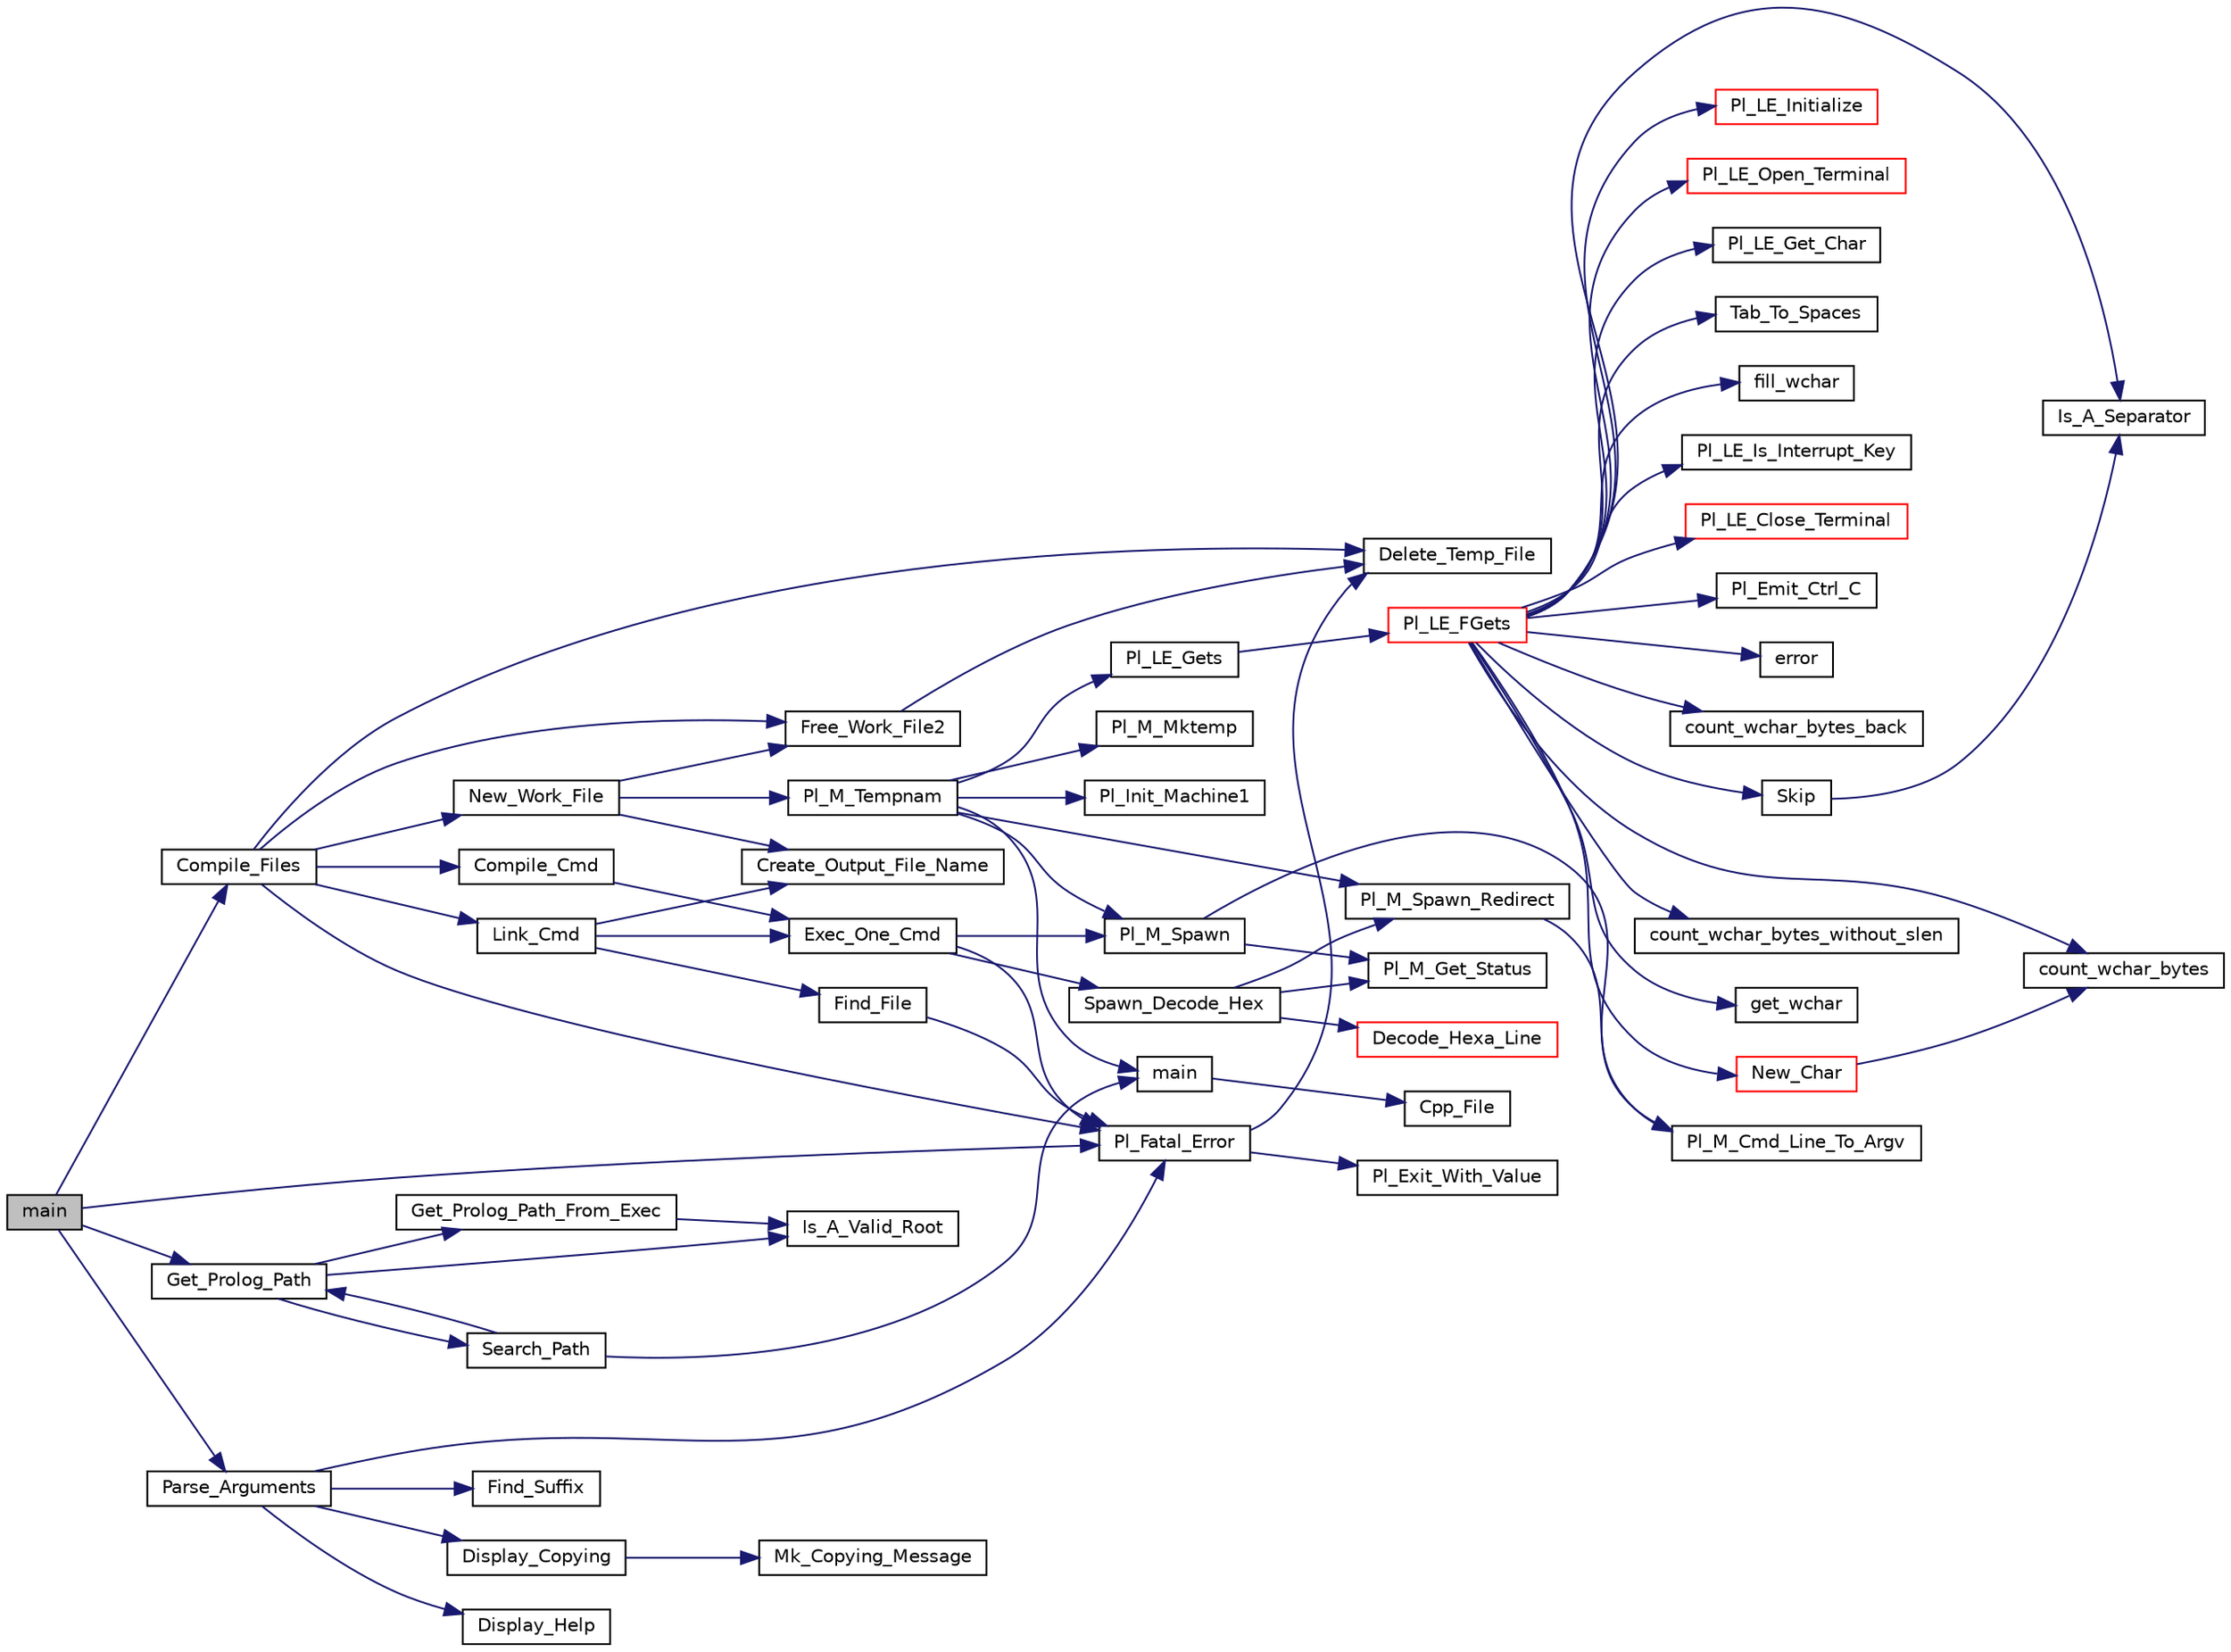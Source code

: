 digraph "main"
{
  edge [fontname="Helvetica",fontsize="10",labelfontname="Helvetica",labelfontsize="10"];
  node [fontname="Helvetica",fontsize="10",shape=record];
  rankdir="LR";
  Node1 [label="main",height=0.2,width=0.4,color="black", fillcolor="grey75", style="filled", fontcolor="black"];
  Node1 -> Node2 [color="midnightblue",fontsize="10",style="solid"];
  Node2 [label="Pl_Fatal_Error",height=0.2,width=0.4,color="black", fillcolor="white", style="filled",URL="$top__comp_8c.html#a190fea7904d7245d4fdc5e9404a07907"];
  Node2 -> Node3 [color="midnightblue",fontsize="10",style="solid"];
  Node3 [label="Pl_Exit_With_Value",height=0.2,width=0.4,color="black", fillcolor="white", style="filled",URL="$misc_8c.html#a8099040b9286fee033483072ff631476"];
  Node2 -> Node4 [color="midnightblue",fontsize="10",style="solid"];
  Node4 [label="Delete_Temp_File",height=0.2,width=0.4,color="black", fillcolor="white", style="filled",URL="$top__comp_8c.html#aeaf5bd770922e3f36c7b2b786e54c696"];
  Node1 -> Node5 [color="midnightblue",fontsize="10",style="solid"];
  Node5 [label="Parse_Arguments",height=0.2,width=0.4,color="black", fillcolor="white", style="filled",URL="$top__comp_8c.html#a7e8dc5deafda75c2015d11b38142d950"];
  Node5 -> Node2 [color="midnightblue",fontsize="10",style="solid"];
  Node5 -> Node6 [color="midnightblue",fontsize="10",style="solid"];
  Node6 [label="Display_Copying",height=0.2,width=0.4,color="black", fillcolor="white", style="filled",URL="$copying_8c.html#a242440384848832d8b02d243cb189791"];
  Node6 -> Node7 [color="midnightblue",fontsize="10",style="solid"];
  Node7 [label="Mk_Copying_Message",height=0.2,width=0.4,color="black", fillcolor="white", style="filled",URL="$copying_8c.html#ad22fce4a9a93024806f83a48f86bea7e"];
  Node5 -> Node8 [color="midnightblue",fontsize="10",style="solid"];
  Node8 [label="Display_Help",height=0.2,width=0.4,color="black", fillcolor="white", style="filled",URL="$top__comp_8c.html#a9a3f2cfe44184eb0ad845d8d72dc3b41"];
  Node5 -> Node9 [color="midnightblue",fontsize="10",style="solid"];
  Node9 [label="Find_Suffix",height=0.2,width=0.4,color="black", fillcolor="white", style="filled",URL="$top__comp_8c.html#a5f1d05985d1e351b78a9c24c4e260675"];
  Node1 -> Node10 [color="midnightblue",fontsize="10",style="solid"];
  Node10 [label="Get_Prolog_Path",height=0.2,width=0.4,color="black", fillcolor="white", style="filled",URL="$prolog__path_8c.html#ab1fba1889b5219b65cfaedf8df2d4217"];
  Node10 -> Node11 [color="midnightblue",fontsize="10",style="solid"];
  Node11 [label="Is_A_Valid_Root",height=0.2,width=0.4,color="black", fillcolor="white", style="filled",URL="$prolog__path_8c.html#a86fe381e1f16682b85242a27356df7ca"];
  Node10 -> Node12 [color="midnightblue",fontsize="10",style="solid"];
  Node12 [label="Get_Prolog_Path_From_Exec",height=0.2,width=0.4,color="black", fillcolor="white", style="filled",URL="$prolog__path_8c.html#ad32a239b1d7b356e49ac366fd1583116"];
  Node12 -> Node11 [color="midnightblue",fontsize="10",style="solid"];
  Node10 -> Node13 [color="midnightblue",fontsize="10",style="solid"];
  Node13 [label="Search_Path",height=0.2,width=0.4,color="black", fillcolor="white", style="filled",URL="$prolog__path_8c.html#ab3203706c871e28d9b94c003406956a6"];
  Node13 -> Node14 [color="midnightblue",fontsize="10",style="solid"];
  Node14 [label="main",height=0.2,width=0.4,color="black", fillcolor="white", style="filled",URL="$cpp__headers_8c.html#a0ddf1224851353fc92bfbff6f499fa97"];
  Node14 -> Node15 [color="midnightblue",fontsize="10",style="solid"];
  Node15 [label="Cpp_File",height=0.2,width=0.4,color="black", fillcolor="white", style="filled",URL="$cpp__headers_8c.html#af90754321baabe30d5f9a37c509ba2c7"];
  Node13 -> Node10 [color="midnightblue",fontsize="10",style="solid"];
  Node1 -> Node16 [color="midnightblue",fontsize="10",style="solid"];
  Node16 [label="Compile_Files",height=0.2,width=0.4,color="black", fillcolor="white", style="filled",URL="$top__comp_8c.html#aa6e7332fd3a101bded89f75e707d3333"];
  Node16 -> Node17 [color="midnightblue",fontsize="10",style="solid"];
  Node17 [label="New_Work_File",height=0.2,width=0.4,color="black", fillcolor="white", style="filled",URL="$top__comp_8c.html#ad884a3c78eb6a18d668b910603246cae"];
  Node17 -> Node18 [color="midnightblue",fontsize="10",style="solid"];
  Node18 [label="Pl_M_Tempnam",height=0.2,width=0.4,color="black", fillcolor="white", style="filled",URL="$machine1_8c.html#a7aa127682707f8916310f0f957ce96e9"];
  Node18 -> Node19 [color="midnightblue",fontsize="10",style="solid"];
  Node19 [label="Pl_M_Mktemp",height=0.2,width=0.4,color="black", fillcolor="white", style="filled",URL="$machine1_8c.html#a07b96474f66c5b1b13f2a62553fd7a77"];
  Node18 -> Node14 [color="midnightblue",fontsize="10",style="solid"];
  Node18 -> Node20 [color="midnightblue",fontsize="10",style="solid"];
  Node20 [label="Pl_Init_Machine1",height=0.2,width=0.4,color="black", fillcolor="white", style="filled",URL="$machine1_8c.html#a65fbc5252410c14048b559d68349cdf6"];
  Node18 -> Node21 [color="midnightblue",fontsize="10",style="solid"];
  Node21 [label="Pl_LE_Gets",height=0.2,width=0.4,color="black", fillcolor="white", style="filled",URL="$linedit_8c.html#aaa0d7627c7e48ff6b19dea876609eaf5"];
  Node21 -> Node22 [color="midnightblue",fontsize="10",style="solid"];
  Node22 [label="Pl_LE_FGets",height=0.2,width=0.4,color="red", fillcolor="white", style="filled",URL="$linedit_8c.html#afc3f434a6c8f1502ac218732fbc625f5"];
  Node22 -> Node23 [color="midnightblue",fontsize="10",style="solid"];
  Node23 [label="Pl_LE_Initialize",height=0.2,width=0.4,color="red", fillcolor="white", style="filled",URL="$linedit_8h.html#ac18d0902bdc62942c4bd445ee73d6be3"];
  Node22 -> Node24 [color="midnightblue",fontsize="10",style="solid"];
  Node24 [label="Pl_LE_Open_Terminal",height=0.2,width=0.4,color="red", fillcolor="white", style="filled",URL="$terminal_8c.html#a8f4c06bf782ce1bb4449753a4ca99403"];
  Node22 -> Node25 [color="midnightblue",fontsize="10",style="solid"];
  Node25 [label="Pl_LE_Get_Char",height=0.2,width=0.4,color="black", fillcolor="white", style="filled",URL="$terminal_8c.html#ab03c9c3058c416b43852eb4ad9d30971"];
  Node22 -> Node26 [color="midnightblue",fontsize="10",style="solid"];
  Node26 [label="Tab_To_Spaces",height=0.2,width=0.4,color="black", fillcolor="white", style="filled",URL="$linedit_8c.html#ad206710a078c5a14704d33b117268d95"];
  Node22 -> Node27 [color="midnightblue",fontsize="10",style="solid"];
  Node27 [label="fill_wchar",height=0.2,width=0.4,color="black", fillcolor="white", style="filled",URL="$pl__wchar_8c.html#a5df5e221fa5cbadce849a7e73c5dc4ad"];
  Node22 -> Node28 [color="midnightblue",fontsize="10",style="solid"];
  Node28 [label="Pl_LE_Is_Interrupt_Key",height=0.2,width=0.4,color="black", fillcolor="white", style="filled",URL="$terminal_8c.html#a37099f929a26503fda2d259a8e20b938"];
  Node22 -> Node29 [color="midnightblue",fontsize="10",style="solid"];
  Node29 [label="Pl_LE_Close_Terminal",height=0.2,width=0.4,color="red", fillcolor="white", style="filled",URL="$terminal_8c.html#a27adb2b5e5dd607c0b7bd5bd10ca2281"];
  Node22 -> Node30 [color="midnightblue",fontsize="10",style="solid"];
  Node30 [label="Pl_Emit_Ctrl_C",height=0.2,width=0.4,color="black", fillcolor="white", style="filled",URL="$ctrl__c_8c.html#a54ec36423ca739ef1e56e092deb57ad1"];
  Node22 -> Node31 [color="midnightblue",fontsize="10",style="solid"];
  Node31 [label="error",height=0.2,width=0.4,color="black", fillcolor="white", style="filled",URL="$chkma_8c.html#a518288848eb2471573b6581060452931"];
  Node22 -> Node32 [color="midnightblue",fontsize="10",style="solid"];
  Node32 [label="count_wchar_bytes_back",height=0.2,width=0.4,color="black", fillcolor="white", style="filled",URL="$pl__wchar_8c.html#ab0dd4afe17e311d855c11aee577eecdb"];
  Node22 -> Node33 [color="midnightblue",fontsize="10",style="solid"];
  Node33 [label="count_wchar_bytes",height=0.2,width=0.4,color="black", fillcolor="white", style="filled",URL="$pl__wchar_8c.html#afa9feb443cef2f8da40dd45a8c0e273d"];
  Node22 -> Node34 [color="midnightblue",fontsize="10",style="solid"];
  Node34 [label="count_wchar_bytes_without_slen",height=0.2,width=0.4,color="black", fillcolor="white", style="filled",URL="$pl__wchar_8c.html#a118e1ed8186e82a376d922702a7a8a82"];
  Node22 -> Node35 [color="midnightblue",fontsize="10",style="solid"];
  Node35 [label="get_wchar",height=0.2,width=0.4,color="black", fillcolor="white", style="filled",URL="$pl__wchar_8c.html#aae8b097c7c2a9e49a67ea8a905051904"];
  Node22 -> Node36 [color="midnightblue",fontsize="10",style="solid"];
  Node36 [label="New_Char",height=0.2,width=0.4,color="red", fillcolor="white", style="filled",URL="$linedit_8c.html#aebb161ce36a3dd90b7acd272e2c91df0"];
  Node36 -> Node33 [color="midnightblue",fontsize="10",style="solid"];
  Node22 -> Node37 [color="midnightblue",fontsize="10",style="solid"];
  Node37 [label="Skip",height=0.2,width=0.4,color="black", fillcolor="white", style="filled",URL="$linedit_8c.html#a4aaf04c5cf36f808274012b7efe59d9d"];
  Node37 -> Node38 [color="midnightblue",fontsize="10",style="solid"];
  Node38 [label="Is_A_Separator",height=0.2,width=0.4,color="black", fillcolor="white", style="filled",URL="$linedit_8c.html#a4ea5295db8faa5611cbecadb2bdac046"];
  Node22 -> Node38 [color="midnightblue",fontsize="10",style="solid"];
  Node18 -> Node39 [color="midnightblue",fontsize="10",style="solid"];
  Node39 [label="Pl_M_Spawn_Redirect",height=0.2,width=0.4,color="black", fillcolor="white", style="filled",URL="$machine1_8c.html#a17ce0df391f0160574aec0d5fb760fac"];
  Node39 -> Node40 [color="midnightblue",fontsize="10",style="solid"];
  Node40 [label="Pl_M_Cmd_Line_To_Argv",height=0.2,width=0.4,color="black", fillcolor="white", style="filled",URL="$machine1_8c.html#a37c7ecbf2021d6a3c96a8e26a73ea517"];
  Node18 -> Node41 [color="midnightblue",fontsize="10",style="solid"];
  Node41 [label="Pl_M_Spawn",height=0.2,width=0.4,color="black", fillcolor="white", style="filled",URL="$machine1_8c.html#afaa73f45692180d33d0c4ba2864c5191"];
  Node41 -> Node40 [color="midnightblue",fontsize="10",style="solid"];
  Node41 -> Node42 [color="midnightblue",fontsize="10",style="solid"];
  Node42 [label="Pl_M_Get_Status",height=0.2,width=0.4,color="black", fillcolor="white", style="filled",URL="$machine1_8c.html#ab6fe9a2e36cbda4d3333bbb065314d25"];
  Node17 -> Node43 [color="midnightblue",fontsize="10",style="solid"];
  Node43 [label="Create_Output_File_Name",height=0.2,width=0.4,color="black", fillcolor="white", style="filled",URL="$top__comp_8c.html#a7c742e3680d569f8a375626bcc013424"];
  Node17 -> Node44 [color="midnightblue",fontsize="10",style="solid"];
  Node44 [label="Free_Work_File2",height=0.2,width=0.4,color="black", fillcolor="white", style="filled",URL="$top__comp_8c.html#ae8ed3b1499ec84c17f696168d04cb11f"];
  Node44 -> Node4 [color="midnightblue",fontsize="10",style="solid"];
  Node16 -> Node2 [color="midnightblue",fontsize="10",style="solid"];
  Node16 -> Node45 [color="midnightblue",fontsize="10",style="solid"];
  Node45 [label="Compile_Cmd",height=0.2,width=0.4,color="black", fillcolor="white", style="filled",URL="$top__comp_8c.html#af16827a57670a6ac1ae74e169bffdf7f"];
  Node45 -> Node46 [color="midnightblue",fontsize="10",style="solid"];
  Node46 [label="Exec_One_Cmd",height=0.2,width=0.4,color="black", fillcolor="white", style="filled",URL="$top__comp_8c.html#a19c0ccb0e9d1a23b5115a7e1b5984bac"];
  Node46 -> Node41 [color="midnightblue",fontsize="10",style="solid"];
  Node46 -> Node47 [color="midnightblue",fontsize="10",style="solid"];
  Node47 [label="Spawn_Decode_Hex",height=0.2,width=0.4,color="black", fillcolor="white", style="filled",URL="$top__comp_8c.html#a03f66c23ebf1b0377e617a650a88782d"];
  Node47 -> Node39 [color="midnightblue",fontsize="10",style="solid"];
  Node47 -> Node48 [color="midnightblue",fontsize="10",style="solid"];
  Node48 [label="Decode_Hexa_Line",height=0.2,width=0.4,color="red", fillcolor="white", style="filled",URL="$decode__hexa_8c.html#a557b9e6f8b78d63874887b366cbc35ed"];
  Node47 -> Node42 [color="midnightblue",fontsize="10",style="solid"];
  Node46 -> Node2 [color="midnightblue",fontsize="10",style="solid"];
  Node16 -> Node4 [color="midnightblue",fontsize="10",style="solid"];
  Node16 -> Node44 [color="midnightblue",fontsize="10",style="solid"];
  Node16 -> Node49 [color="midnightblue",fontsize="10",style="solid"];
  Node49 [label="Link_Cmd",height=0.2,width=0.4,color="black", fillcolor="white", style="filled",URL="$top__comp_8c.html#a38e5d11452df292196ba226a690cecfb"];
  Node49 -> Node50 [color="midnightblue",fontsize="10",style="solid"];
  Node50 [label="Find_File",height=0.2,width=0.4,color="black", fillcolor="white", style="filled",URL="$top__comp_8c.html#a8e4484228992c9b5ec3cdc90c48710fd"];
  Node50 -> Node2 [color="midnightblue",fontsize="10",style="solid"];
  Node49 -> Node43 [color="midnightblue",fontsize="10",style="solid"];
  Node49 -> Node46 [color="midnightblue",fontsize="10",style="solid"];
}
